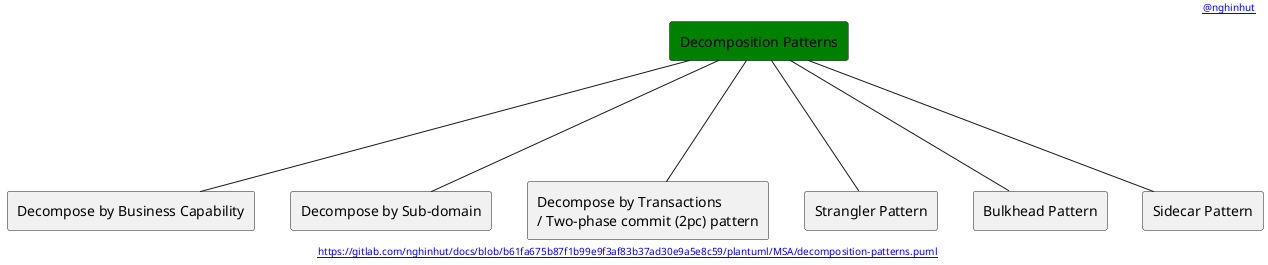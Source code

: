 @startuml
'-----START auto generated metadata please keep comment here to allow auto update-----
'-----DON'T EDIT THIS SECTION, INSTEAD RE-RUN prebuild.sh TO UPDATE-----
header [[https://www.nghinhut.dev?from=http%5C%3A%5C%2F%5C%2Fwww%5C.plantuml%5C.com%5C%2Fplantuml%5C%2Fproxy%3Ffmt%3Dsvg%5C%26src%3Dhttps%5C%3A%5C%2F%5C%2Fgitlab%5C.com%5C%2Fnghinhut%5C%2Fdocs%5C%2Fraw%5C%2Fb61fa675b87f1b99e9f3af83b37ad30e9a5e8c59%5C%2Fplantuml%5C%2FMSA%5C%2Fdecomposition-patterns%5C.puml%0A @nghinhut]]
footer [[http://www.plantuml.com/plantuml/proxy?fmt=svg&src=https://gitlab.com/nghinhut/docs/raw/b61fa675b87f1b99e9f3af83b37ad30e9a5e8c59/plantuml/MSA/decomposition-patterns.puml https://gitlab.com/nghinhut/docs/blob/b61fa675b87f1b99e9f3af83b37ad30e9a5e8c59/plantuml/MSA/decomposition-patterns.puml]]
'-----END auto generated metadata please keep comment here to allow auto update-----

rectangle "Decomposition Patterns" as Decomposition #green

rectangle "Decompose by Business Capability" as DecompositionP1
rectangle "Decompose by Sub-domain" as DecompositionP2
rectangle "Decompose by Transactions\n/ Two-phase commit (2pc) pattern" as DecompositionP3
rectangle "Strangler Pattern" as DecompositionP4
rectangle "Bulkhead Pattern" as DecompositionP5
rectangle "Sidecar Pattern" as DecompositionP6
Decomposition --- DecompositionP1
Decomposition --- DecompositionP2
Decomposition --- DecompositionP3
Decomposition --- DecompositionP4
Decomposition --- DecompositionP5
Decomposition --- DecompositionP6
@enduml